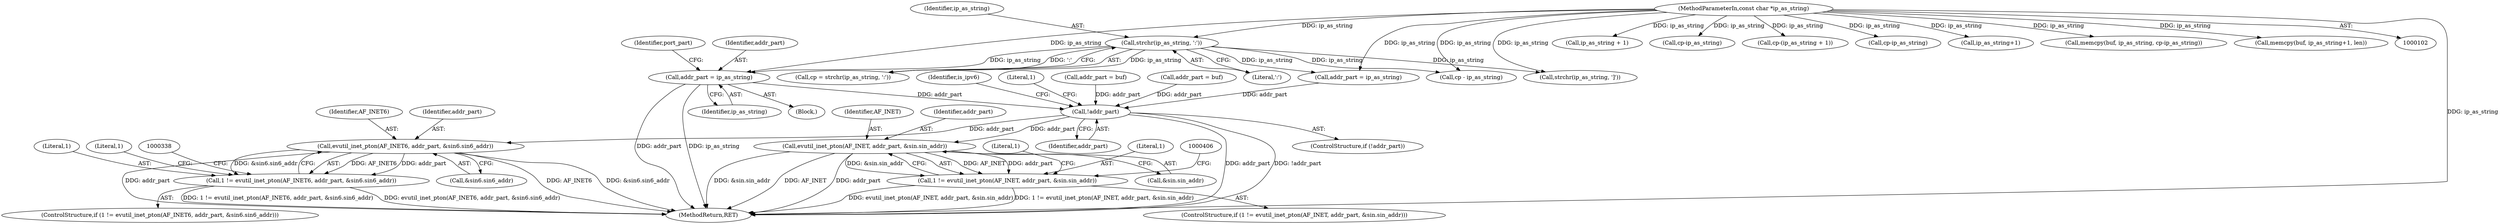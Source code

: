digraph "0_libevent_329acc18a0768c21ba22522f01a5c7f46cacc4d5@pointer" {
"1000254" [label="(Call,addr_part = ip_as_string)"];
"1000115" [label="(Call,strchr(ip_as_string, ':'))"];
"1000103" [label="(MethodParameterIn,const char *ip_as_string)"];
"1000290" [label="(Call,!addr_part)"];
"1000325" [label="(Call,evutil_inet_pton(AF_INET6, addr_part, &sin6.sin6_addr))"];
"1000323" [label="(Call,1 != evutil_inet_pton(AF_INET6, addr_part, &sin6.sin6_addr))"];
"1000393" [label="(Call,evutil_inet_pton(AF_INET, addr_part, &sin.sin_addr))"];
"1000391" [label="(Call,1 != evutil_inet_pton(AF_INET, addr_part, &sin.sin_addr))"];
"1000142" [label="(Call,ip_as_string + 1)"];
"1000254" [label="(Call,addr_part = ip_as_string)"];
"1000234" [label="(Call,cp-ip_as_string)"];
"1000117" [label="(Literal,':')"];
"1000256" [label="(Identifier,ip_as_string)"];
"1000203" [label="(Call,addr_part = ip_as_string)"];
"1000253" [label="(Block,)"];
"1000390" [label="(ControlStructure,if (1 != evutil_inet_pton(AF_INET, addr_part, &sin.sin_addr)))"];
"1000325" [label="(Call,evutil_inet_pton(AF_INET6, addr_part, &sin6.sin6_addr))"];
"1000296" [label="(Identifier,is_ipv6)"];
"1000294" [label="(Literal,1)"];
"1000169" [label="(Call,addr_part = buf)"];
"1000402" [label="(Literal,1)"];
"1000394" [label="(Identifier,AF_INET)"];
"1000328" [label="(Call,&sin6.sin6_addr)"];
"1000395" [label="(Identifier,addr_part)"];
"1000327" [label="(Identifier,addr_part)"];
"1000322" [label="(ControlStructure,if (1 != evutil_inet_pton(AF_INET6, addr_part, &sin6.sin6_addr)))"];
"1000432" [label="(MethodReturn,RET)"];
"1000113" [label="(Call,cp = strchr(ip_as_string, ':'))"];
"1000218" [label="(Call,cp - ip_as_string)"];
"1000323" [label="(Call,1 != evutil_inet_pton(AF_INET6, addr_part, &sin6.sin6_addr))"];
"1000140" [label="(Call,cp-(ip_as_string + 1))"];
"1000240" [label="(Call,cp-ip_as_string)"];
"1000324" [label="(Literal,1)"];
"1000244" [label="(Call,addr_part = buf)"];
"1000334" [label="(Literal,1)"];
"1000290" [label="(Call,!addr_part)"];
"1000116" [label="(Identifier,ip_as_string)"];
"1000160" [label="(Call,ip_as_string+1)"];
"1000289" [label="(ControlStructure,if (!addr_part))"];
"1000326" [label="(Identifier,AF_INET6)"];
"1000396" [label="(Call,&sin.sin_addr)"];
"1000258" [label="(Identifier,port_part)"];
"1000392" [label="(Literal,1)"];
"1000115" [label="(Call,strchr(ip_as_string, ':'))"];
"1000291" [label="(Identifier,addr_part)"];
"1000231" [label="(Call,memcpy(buf, ip_as_string, cp-ip_as_string))"];
"1000255" [label="(Identifier,addr_part)"];
"1000393" [label="(Call,evutil_inet_pton(AF_INET, addr_part, &sin.sin_addr))"];
"1000158" [label="(Call,memcpy(buf, ip_as_string+1, len))"];
"1000103" [label="(MethodParameterIn,const char *ip_as_string)"];
"1000391" [label="(Call,1 != evutil_inet_pton(AF_INET, addr_part, &sin.sin_addr))"];
"1000129" [label="(Call,strchr(ip_as_string, ']'))"];
"1000254" -> "1000253"  [label="AST: "];
"1000254" -> "1000256"  [label="CFG: "];
"1000255" -> "1000254"  [label="AST: "];
"1000256" -> "1000254"  [label="AST: "];
"1000258" -> "1000254"  [label="CFG: "];
"1000254" -> "1000432"  [label="DDG: addr_part"];
"1000254" -> "1000432"  [label="DDG: ip_as_string"];
"1000115" -> "1000254"  [label="DDG: ip_as_string"];
"1000103" -> "1000254"  [label="DDG: ip_as_string"];
"1000254" -> "1000290"  [label="DDG: addr_part"];
"1000115" -> "1000113"  [label="AST: "];
"1000115" -> "1000117"  [label="CFG: "];
"1000116" -> "1000115"  [label="AST: "];
"1000117" -> "1000115"  [label="AST: "];
"1000113" -> "1000115"  [label="CFG: "];
"1000115" -> "1000113"  [label="DDG: ip_as_string"];
"1000115" -> "1000113"  [label="DDG: ':'"];
"1000103" -> "1000115"  [label="DDG: ip_as_string"];
"1000115" -> "1000129"  [label="DDG: ip_as_string"];
"1000115" -> "1000203"  [label="DDG: ip_as_string"];
"1000115" -> "1000218"  [label="DDG: ip_as_string"];
"1000103" -> "1000102"  [label="AST: "];
"1000103" -> "1000432"  [label="DDG: ip_as_string"];
"1000103" -> "1000129"  [label="DDG: ip_as_string"];
"1000103" -> "1000140"  [label="DDG: ip_as_string"];
"1000103" -> "1000142"  [label="DDG: ip_as_string"];
"1000103" -> "1000158"  [label="DDG: ip_as_string"];
"1000103" -> "1000160"  [label="DDG: ip_as_string"];
"1000103" -> "1000203"  [label="DDG: ip_as_string"];
"1000103" -> "1000218"  [label="DDG: ip_as_string"];
"1000103" -> "1000231"  [label="DDG: ip_as_string"];
"1000103" -> "1000234"  [label="DDG: ip_as_string"];
"1000103" -> "1000240"  [label="DDG: ip_as_string"];
"1000290" -> "1000289"  [label="AST: "];
"1000290" -> "1000291"  [label="CFG: "];
"1000291" -> "1000290"  [label="AST: "];
"1000294" -> "1000290"  [label="CFG: "];
"1000296" -> "1000290"  [label="CFG: "];
"1000290" -> "1000432"  [label="DDG: addr_part"];
"1000290" -> "1000432"  [label="DDG: !addr_part"];
"1000169" -> "1000290"  [label="DDG: addr_part"];
"1000244" -> "1000290"  [label="DDG: addr_part"];
"1000203" -> "1000290"  [label="DDG: addr_part"];
"1000290" -> "1000325"  [label="DDG: addr_part"];
"1000290" -> "1000393"  [label="DDG: addr_part"];
"1000325" -> "1000323"  [label="AST: "];
"1000325" -> "1000328"  [label="CFG: "];
"1000326" -> "1000325"  [label="AST: "];
"1000327" -> "1000325"  [label="AST: "];
"1000328" -> "1000325"  [label="AST: "];
"1000323" -> "1000325"  [label="CFG: "];
"1000325" -> "1000432"  [label="DDG: AF_INET6"];
"1000325" -> "1000432"  [label="DDG: &sin6.sin6_addr"];
"1000325" -> "1000432"  [label="DDG: addr_part"];
"1000325" -> "1000323"  [label="DDG: AF_INET6"];
"1000325" -> "1000323"  [label="DDG: addr_part"];
"1000325" -> "1000323"  [label="DDG: &sin6.sin6_addr"];
"1000323" -> "1000322"  [label="AST: "];
"1000324" -> "1000323"  [label="AST: "];
"1000334" -> "1000323"  [label="CFG: "];
"1000338" -> "1000323"  [label="CFG: "];
"1000323" -> "1000432"  [label="DDG: evutil_inet_pton(AF_INET6, addr_part, &sin6.sin6_addr)"];
"1000323" -> "1000432"  [label="DDG: 1 != evutil_inet_pton(AF_INET6, addr_part, &sin6.sin6_addr)"];
"1000393" -> "1000391"  [label="AST: "];
"1000393" -> "1000396"  [label="CFG: "];
"1000394" -> "1000393"  [label="AST: "];
"1000395" -> "1000393"  [label="AST: "];
"1000396" -> "1000393"  [label="AST: "];
"1000391" -> "1000393"  [label="CFG: "];
"1000393" -> "1000432"  [label="DDG: &sin.sin_addr"];
"1000393" -> "1000432"  [label="DDG: AF_INET"];
"1000393" -> "1000432"  [label="DDG: addr_part"];
"1000393" -> "1000391"  [label="DDG: AF_INET"];
"1000393" -> "1000391"  [label="DDG: addr_part"];
"1000393" -> "1000391"  [label="DDG: &sin.sin_addr"];
"1000391" -> "1000390"  [label="AST: "];
"1000392" -> "1000391"  [label="AST: "];
"1000402" -> "1000391"  [label="CFG: "];
"1000406" -> "1000391"  [label="CFG: "];
"1000391" -> "1000432"  [label="DDG: evutil_inet_pton(AF_INET, addr_part, &sin.sin_addr)"];
"1000391" -> "1000432"  [label="DDG: 1 != evutil_inet_pton(AF_INET, addr_part, &sin.sin_addr)"];
}
